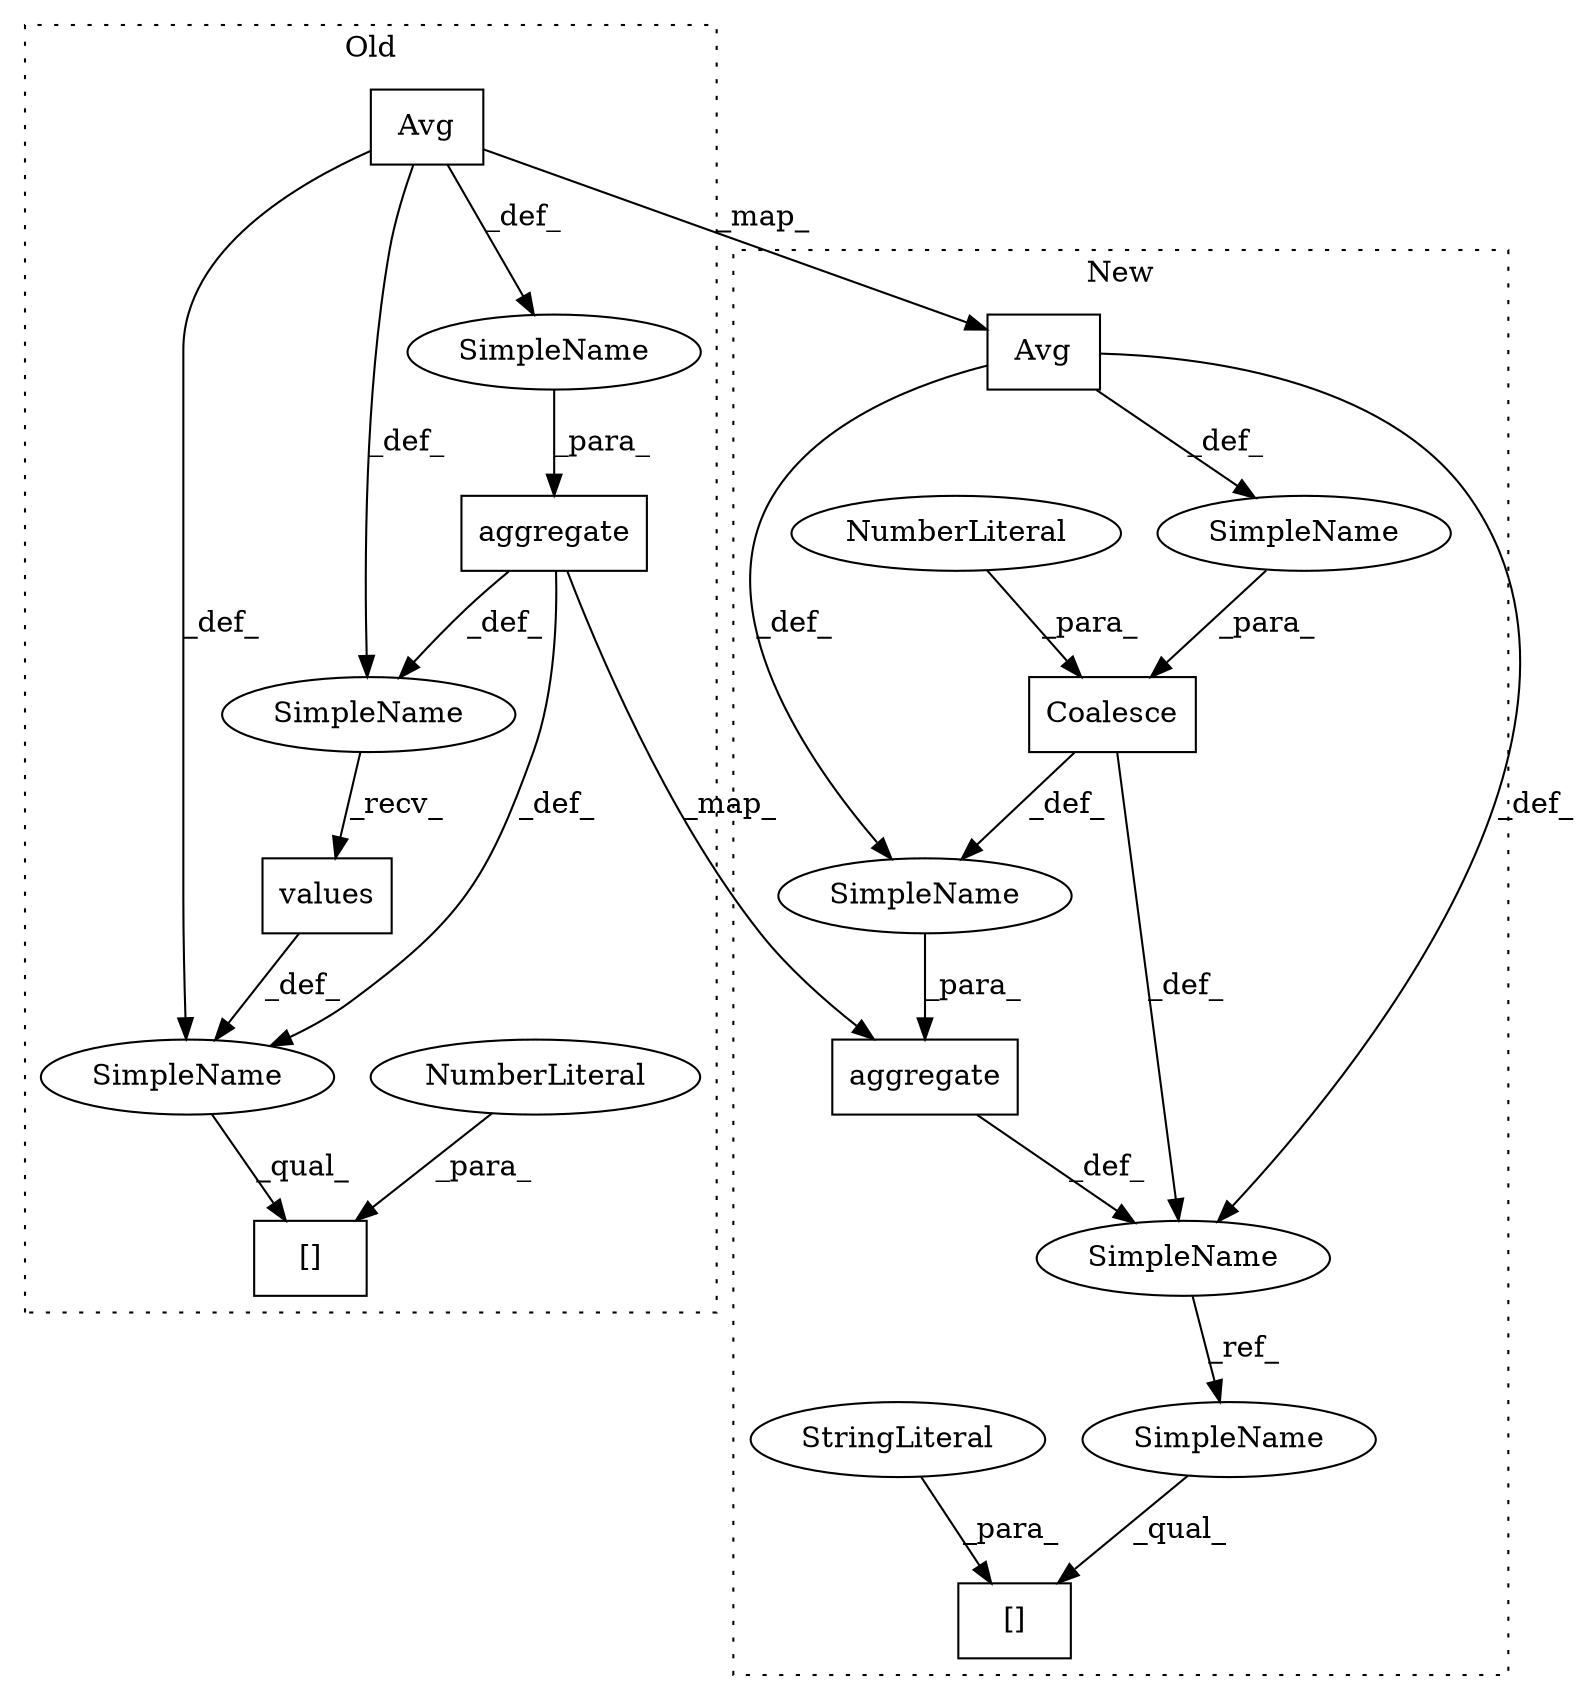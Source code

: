 digraph G {
subgraph cluster0 {
1 [label="aggregate" a="32" s="1279,1302" l="10,1" shape="box"];
4 [label="[]" a="2" s="1233,1314" l="80,1" shape="box"];
5 [label="NumberLiteral" a="34" s="1313" l="1" shape="ellipse"];
7 [label="Avg" a="32" s="1289,1301" l="4,1" shape="box"];
11 [label="values" a="32" s="1304" l="8" shape="box"];
12 [label="SimpleName" a="42" s="" l="" shape="ellipse"];
13 [label="SimpleName" a="42" s="" l="" shape="ellipse"];
14 [label="SimpleName" a="42" s="" l="" shape="ellipse"];
label = "Old";
style="dotted";
}
subgraph cluster1 {
2 [label="aggregate" a="32" s="1347,1382" l="10,1" shape="box"];
3 [label="[]" a="2" s="1400,1427" l="11,1" shape="box"];
6 [label="Avg" a="32" s="1366,1378" l="4,1" shape="box"];
8 [label="SimpleName" a="42" s="" l="" shape="ellipse"];
9 [label="Coalesce" a="32" s="1357,1381" l="9,1" shape="box"];
10 [label="NumberLiteral" a="34" s="1380" l="1" shape="ellipse"];
15 [label="SimpleName" a="42" s="1290" l="10" shape="ellipse"];
16 [label="SimpleName" a="42" s="" l="" shape="ellipse"];
17 [label="StringLiteral" a="45" s="1411" l="16" shape="ellipse"];
18 [label="SimpleName" a="42" s="1400" l="10" shape="ellipse"];
label = "New";
style="dotted";
}
1 -> 13 [label="_def_"];
1 -> 2 [label="_map_"];
1 -> 12 [label="_def_"];
2 -> 15 [label="_def_"];
5 -> 4 [label="_para_"];
6 -> 16 [label="_def_"];
6 -> 8 [label="_def_"];
6 -> 15 [label="_def_"];
7 -> 12 [label="_def_"];
7 -> 6 [label="_map_"];
7 -> 14 [label="_def_"];
7 -> 13 [label="_def_"];
8 -> 9 [label="_para_"];
9 -> 15 [label="_def_"];
9 -> 16 [label="_def_"];
10 -> 9 [label="_para_"];
11 -> 13 [label="_def_"];
12 -> 11 [label="_recv_"];
13 -> 4 [label="_qual_"];
14 -> 1 [label="_para_"];
15 -> 18 [label="_ref_"];
16 -> 2 [label="_para_"];
17 -> 3 [label="_para_"];
18 -> 3 [label="_qual_"];
}
